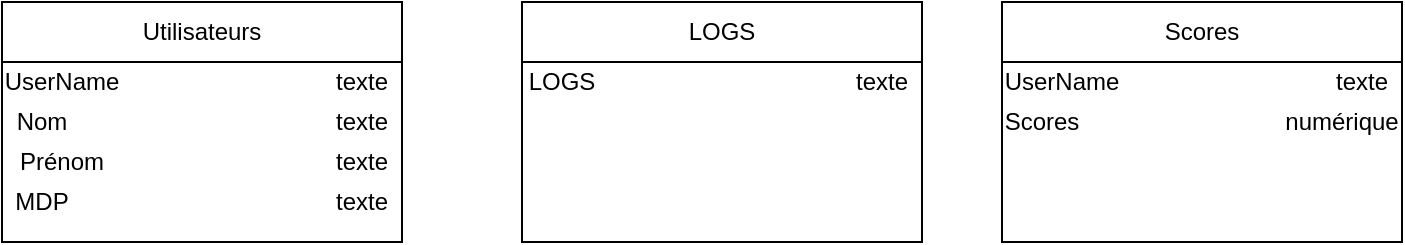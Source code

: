 <mxfile version="13.2.6" type="device"><diagram id="C5RBs43oDa-KdzZeNtuy" name="Page-1"><mxGraphModel dx="1360" dy="806" grid="1" gridSize="10" guides="1" tooltips="1" connect="1" arrows="1" fold="1" page="1" pageScale="1" pageWidth="827" pageHeight="1169" math="0" shadow="0"><root><mxCell id="WIyWlLk6GJQsqaUBKTNV-0"/><mxCell id="WIyWlLk6GJQsqaUBKTNV-1" parent="WIyWlLk6GJQsqaUBKTNV-0"/><mxCell id="UyWGq4qbkFUAwUmzf1th-0" value="" style="rounded=0;whiteSpace=wrap;html=1;" parent="WIyWlLk6GJQsqaUBKTNV-1" vertex="1"><mxGeometry x="30" y="420" width="200" height="90" as="geometry"/></mxCell><mxCell id="UyWGq4qbkFUAwUmzf1th-1" value="" style="rounded=0;whiteSpace=wrap;html=1;" parent="WIyWlLk6GJQsqaUBKTNV-1" vertex="1"><mxGeometry x="30" y="390" width="200" height="30" as="geometry"/></mxCell><mxCell id="UyWGq4qbkFUAwUmzf1th-2" value="Utilisateurs" style="text;html=1;strokeColor=none;fillColor=none;align=center;verticalAlign=middle;whiteSpace=wrap;rounded=0;" parent="WIyWlLk6GJQsqaUBKTNV-1" vertex="1"><mxGeometry x="110" y="395" width="40" height="20" as="geometry"/></mxCell><mxCell id="UyWGq4qbkFUAwUmzf1th-3" value="UserName" style="text;html=1;strokeColor=none;fillColor=none;align=center;verticalAlign=middle;whiteSpace=wrap;rounded=0;" parent="WIyWlLk6GJQsqaUBKTNV-1" vertex="1"><mxGeometry x="40" y="420" width="40" height="20" as="geometry"/></mxCell><mxCell id="UyWGq4qbkFUAwUmzf1th-4" value="Nom" style="text;html=1;strokeColor=none;fillColor=none;align=center;verticalAlign=middle;whiteSpace=wrap;rounded=0;" parent="WIyWlLk6GJQsqaUBKTNV-1" vertex="1"><mxGeometry x="30" y="440" width="40" height="20" as="geometry"/></mxCell><mxCell id="UyWGq4qbkFUAwUmzf1th-5" value="Prénom" style="text;html=1;strokeColor=none;fillColor=none;align=center;verticalAlign=middle;whiteSpace=wrap;rounded=0;" parent="WIyWlLk6GJQsqaUBKTNV-1" vertex="1"><mxGeometry x="40" y="460" width="40" height="20" as="geometry"/></mxCell><mxCell id="UyWGq4qbkFUAwUmzf1th-6" value="MDP" style="text;html=1;strokeColor=none;fillColor=none;align=center;verticalAlign=middle;whiteSpace=wrap;rounded=0;" parent="WIyWlLk6GJQsqaUBKTNV-1" vertex="1"><mxGeometry x="30" y="480" width="40" height="20" as="geometry"/></mxCell><mxCell id="UyWGq4qbkFUAwUmzf1th-7" value="texte" style="text;html=1;strokeColor=none;fillColor=none;align=center;verticalAlign=middle;whiteSpace=wrap;rounded=0;" parent="WIyWlLk6GJQsqaUBKTNV-1" vertex="1"><mxGeometry x="190" y="420" width="40" height="20" as="geometry"/></mxCell><mxCell id="UyWGq4qbkFUAwUmzf1th-8" value="texte" style="text;html=1;strokeColor=none;fillColor=none;align=center;verticalAlign=middle;whiteSpace=wrap;rounded=0;" parent="WIyWlLk6GJQsqaUBKTNV-1" vertex="1"><mxGeometry x="190" y="440" width="40" height="20" as="geometry"/></mxCell><mxCell id="UyWGq4qbkFUAwUmzf1th-9" value="texte" style="text;html=1;strokeColor=none;fillColor=none;align=center;verticalAlign=middle;whiteSpace=wrap;rounded=0;" parent="WIyWlLk6GJQsqaUBKTNV-1" vertex="1"><mxGeometry x="190" y="460" width="40" height="20" as="geometry"/></mxCell><mxCell id="UyWGq4qbkFUAwUmzf1th-10" value="texte" style="text;html=1;strokeColor=none;fillColor=none;align=center;verticalAlign=middle;whiteSpace=wrap;rounded=0;" parent="WIyWlLk6GJQsqaUBKTNV-1" vertex="1"><mxGeometry x="190" y="480" width="40" height="20" as="geometry"/></mxCell><mxCell id="UyWGq4qbkFUAwUmzf1th-11" value="" style="rounded=0;whiteSpace=wrap;html=1;" parent="WIyWlLk6GJQsqaUBKTNV-1" vertex="1"><mxGeometry x="530" y="420" width="200" height="90" as="geometry"/></mxCell><mxCell id="UyWGq4qbkFUAwUmzf1th-12" value="" style="rounded=0;whiteSpace=wrap;html=1;" parent="WIyWlLk6GJQsqaUBKTNV-1" vertex="1"><mxGeometry x="530" y="390" width="200" height="30" as="geometry"/></mxCell><mxCell id="UyWGq4qbkFUAwUmzf1th-13" value="Scores" style="text;html=1;strokeColor=none;fillColor=none;align=center;verticalAlign=middle;whiteSpace=wrap;rounded=0;" parent="WIyWlLk6GJQsqaUBKTNV-1" vertex="1"><mxGeometry x="610" y="395" width="40" height="20" as="geometry"/></mxCell><mxCell id="UyWGq4qbkFUAwUmzf1th-14" value="UserName" style="text;html=1;strokeColor=none;fillColor=none;align=center;verticalAlign=middle;whiteSpace=wrap;rounded=0;" parent="WIyWlLk6GJQsqaUBKTNV-1" vertex="1"><mxGeometry x="540" y="420" width="40" height="20" as="geometry"/></mxCell><mxCell id="UyWGq4qbkFUAwUmzf1th-15" value="Scores" style="text;html=1;strokeColor=none;fillColor=none;align=center;verticalAlign=middle;whiteSpace=wrap;rounded=0;" parent="WIyWlLk6GJQsqaUBKTNV-1" vertex="1"><mxGeometry x="530" y="440" width="40" height="20" as="geometry"/></mxCell><mxCell id="UyWGq4qbkFUAwUmzf1th-18" value="texte" style="text;html=1;strokeColor=none;fillColor=none;align=center;verticalAlign=middle;whiteSpace=wrap;rounded=0;" parent="WIyWlLk6GJQsqaUBKTNV-1" vertex="1"><mxGeometry x="690" y="420" width="40" height="20" as="geometry"/></mxCell><mxCell id="UyWGq4qbkFUAwUmzf1th-19" value="numérique" style="text;html=1;strokeColor=none;fillColor=none;align=center;verticalAlign=middle;whiteSpace=wrap;rounded=0;" parent="WIyWlLk6GJQsqaUBKTNV-1" vertex="1"><mxGeometry x="680" y="440" width="40" height="20" as="geometry"/></mxCell><mxCell id="zUcWKfFSWsino5KEgSCz-0" value="" style="rounded=0;whiteSpace=wrap;html=1;" vertex="1" parent="WIyWlLk6GJQsqaUBKTNV-1"><mxGeometry x="290" y="420" width="200" height="90" as="geometry"/></mxCell><mxCell id="zUcWKfFSWsino5KEgSCz-1" value="" style="rounded=0;whiteSpace=wrap;html=1;" vertex="1" parent="WIyWlLk6GJQsqaUBKTNV-1"><mxGeometry x="290" y="390" width="200" height="30" as="geometry"/></mxCell><mxCell id="zUcWKfFSWsino5KEgSCz-2" value="LOGS" style="text;html=1;strokeColor=none;fillColor=none;align=center;verticalAlign=middle;whiteSpace=wrap;rounded=0;" vertex="1" parent="WIyWlLk6GJQsqaUBKTNV-1"><mxGeometry x="370" y="395" width="40" height="20" as="geometry"/></mxCell><mxCell id="zUcWKfFSWsino5KEgSCz-3" value="LOGS" style="text;html=1;strokeColor=none;fillColor=none;align=center;verticalAlign=middle;whiteSpace=wrap;rounded=0;" vertex="1" parent="WIyWlLk6GJQsqaUBKTNV-1"><mxGeometry x="290" y="420" width="40" height="20" as="geometry"/></mxCell><mxCell id="zUcWKfFSWsino5KEgSCz-7" value="texte" style="text;html=1;strokeColor=none;fillColor=none;align=center;verticalAlign=middle;whiteSpace=wrap;rounded=0;" vertex="1" parent="WIyWlLk6GJQsqaUBKTNV-1"><mxGeometry x="450" y="420" width="40" height="20" as="geometry"/></mxCell></root></mxGraphModel></diagram></mxfile>